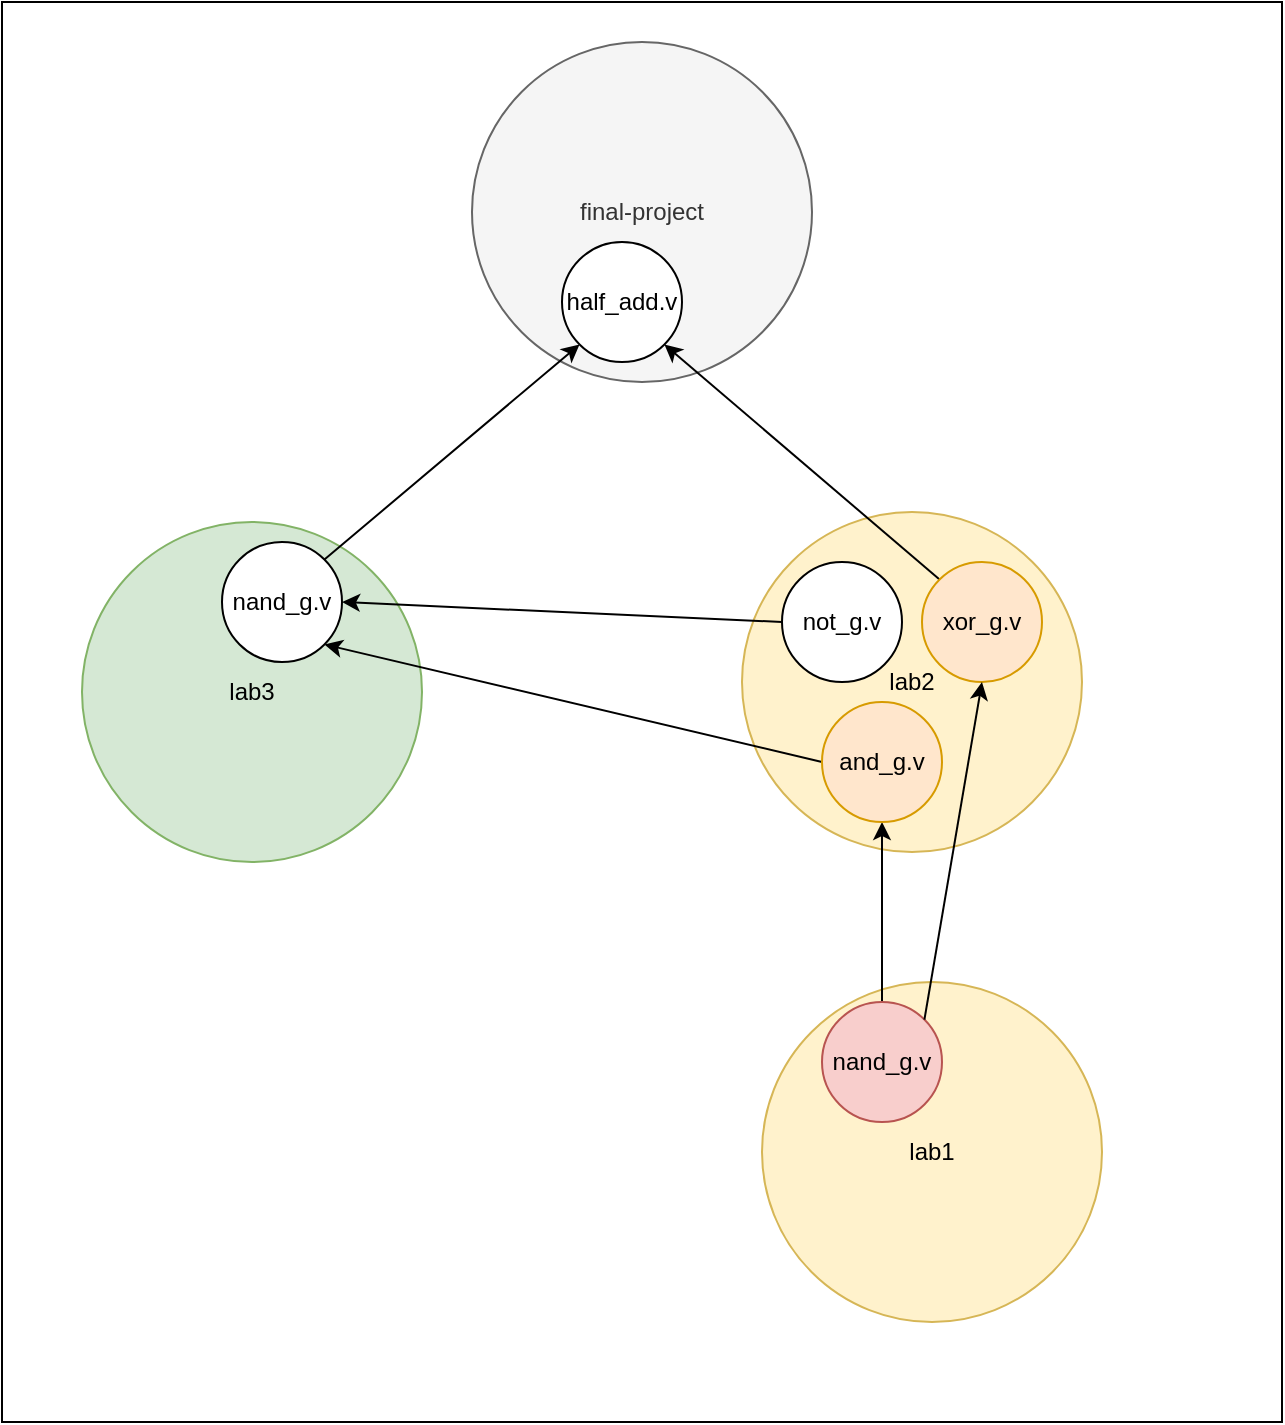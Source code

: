 <mxfile>
    <diagram id="UjCAyQmHYKV_uBVt45hV" name="Page-1">
        <mxGraphModel dx="1212" dy="691" grid="1" gridSize="10" guides="1" tooltips="1" connect="1" arrows="1" fold="1" page="1" pageScale="1" pageWidth="850" pageHeight="1100" math="0" shadow="0">
            <root>
                <mxCell id="0"/>
                <mxCell id="1" parent="0"/>
                <mxCell id="11" value="" style="rounded=0;whiteSpace=wrap;html=1;" vertex="1" parent="1">
                    <mxGeometry x="120" y="90" width="640" height="710" as="geometry"/>
                </mxCell>
                <mxCell id="3" value="final-project" style="ellipse;whiteSpace=wrap;html=1;aspect=fixed;fillColor=#f5f5f5;fontColor=#333333;strokeColor=#666666;" vertex="1" parent="1">
                    <mxGeometry x="355" y="110" width="170" height="170" as="geometry"/>
                </mxCell>
                <mxCell id="4" value="lab3" style="ellipse;whiteSpace=wrap;html=1;aspect=fixed;fillColor=#d5e8d4;strokeColor=#82b366;" vertex="1" parent="1">
                    <mxGeometry x="160" y="350" width="170" height="170" as="geometry"/>
                </mxCell>
                <mxCell id="5" value="lab2" style="ellipse;whiteSpace=wrap;html=1;aspect=fixed;fillColor=#fff2cc;strokeColor=#d6b656;" vertex="1" parent="1">
                    <mxGeometry x="490" y="345" width="170" height="170" as="geometry"/>
                </mxCell>
                <mxCell id="6" value="lab1" style="ellipse;whiteSpace=wrap;html=1;aspect=fixed;fillColor=#fff2cc;strokeColor=#d6b656;" vertex="1" parent="1">
                    <mxGeometry x="500" y="580" width="170" height="170" as="geometry"/>
                </mxCell>
                <mxCell id="7" value="" style="endArrow=classic;html=1;entryX=1;entryY=1;entryDx=0;entryDy=0;exitX=0;exitY=0.5;exitDx=0;exitDy=0;" edge="1" parent="1" source="13" target="12">
                    <mxGeometry width="50" height="50" relative="1" as="geometry">
                        <mxPoint x="400" y="550" as="sourcePoint"/>
                        <mxPoint x="450" y="500" as="targetPoint"/>
                    </mxGeometry>
                </mxCell>
                <mxCell id="8" value="" style="endArrow=classic;html=1;exitX=0.5;exitY=0;exitDx=0;exitDy=0;entryX=0.5;entryY=1;entryDx=0;entryDy=0;" edge="1" parent="1" source="17" target="13">
                    <mxGeometry width="50" height="50" relative="1" as="geometry">
                        <mxPoint x="500" y="470" as="sourcePoint"/>
                        <mxPoint x="760" y="490" as="targetPoint"/>
                    </mxGeometry>
                </mxCell>
                <mxCell id="9" value="" style="endArrow=classic;html=1;entryX=1;entryY=1;entryDx=0;entryDy=0;exitX=0;exitY=0;exitDx=0;exitDy=0;" edge="1" parent="1" source="14" target="15">
                    <mxGeometry width="50" height="50" relative="1" as="geometry">
                        <mxPoint x="500" y="470" as="sourcePoint"/>
                        <mxPoint x="302.426" y="392.426" as="targetPoint"/>
                    </mxGeometry>
                </mxCell>
                <mxCell id="10" value="" style="endArrow=classic;html=1;entryX=0;entryY=1;entryDx=0;entryDy=0;exitX=1;exitY=0;exitDx=0;exitDy=0;" edge="1" parent="1" source="12" target="15">
                    <mxGeometry width="50" height="50" relative="1" as="geometry">
                        <mxPoint x="500" y="470" as="sourcePoint"/>
                        <mxPoint x="302.426" y="392.426" as="targetPoint"/>
                    </mxGeometry>
                </mxCell>
                <mxCell id="12" value="nand_g.v" style="ellipse;whiteSpace=wrap;html=1;aspect=fixed;" vertex="1" parent="1">
                    <mxGeometry x="230" y="360" width="60" height="60" as="geometry"/>
                </mxCell>
                <mxCell id="13" value="and_g.v" style="ellipse;whiteSpace=wrap;html=1;aspect=fixed;fillColor=#ffe6cc;strokeColor=#d79b00;" vertex="1" parent="1">
                    <mxGeometry x="530" y="440" width="60" height="60" as="geometry"/>
                </mxCell>
                <mxCell id="14" value="xor_g.v" style="ellipse;whiteSpace=wrap;html=1;aspect=fixed;fillColor=#ffe6cc;strokeColor=#d79b00;" vertex="1" parent="1">
                    <mxGeometry x="580" y="370" width="60" height="60" as="geometry"/>
                </mxCell>
                <mxCell id="15" value="half_add.v" style="ellipse;whiteSpace=wrap;html=1;aspect=fixed;" vertex="1" parent="1">
                    <mxGeometry x="400" y="210" width="60" height="60" as="geometry"/>
                </mxCell>
                <mxCell id="17" value="nand_g.v" style="ellipse;whiteSpace=wrap;html=1;aspect=fixed;fillColor=#f8cecc;strokeColor=#b85450;" vertex="1" parent="1">
                    <mxGeometry x="530" y="590" width="60" height="60" as="geometry"/>
                </mxCell>
                <mxCell id="18" value="not_g.v" style="ellipse;whiteSpace=wrap;html=1;aspect=fixed;" vertex="1" parent="1">
                    <mxGeometry x="510" y="370" width="60" height="60" as="geometry"/>
                </mxCell>
                <mxCell id="19" value="" style="endArrow=classic;html=1;entryX=1;entryY=0.5;entryDx=0;entryDy=0;exitX=0;exitY=0.5;exitDx=0;exitDy=0;" edge="1" parent="1" source="18" target="12">
                    <mxGeometry width="50" height="50" relative="1" as="geometry">
                        <mxPoint x="540" y="480" as="sourcePoint"/>
                        <mxPoint x="291.213" y="421.213" as="targetPoint"/>
                    </mxGeometry>
                </mxCell>
                <mxCell id="20" value="" style="endArrow=classic;html=1;exitX=1;exitY=0;exitDx=0;exitDy=0;entryX=0.5;entryY=1;entryDx=0;entryDy=0;" edge="1" parent="1" source="17" target="14">
                    <mxGeometry width="50" height="50" relative="1" as="geometry">
                        <mxPoint x="570" y="600" as="sourcePoint"/>
                        <mxPoint x="570" y="510" as="targetPoint"/>
                    </mxGeometry>
                </mxCell>
            </root>
        </mxGraphModel>
    </diagram>
</mxfile>